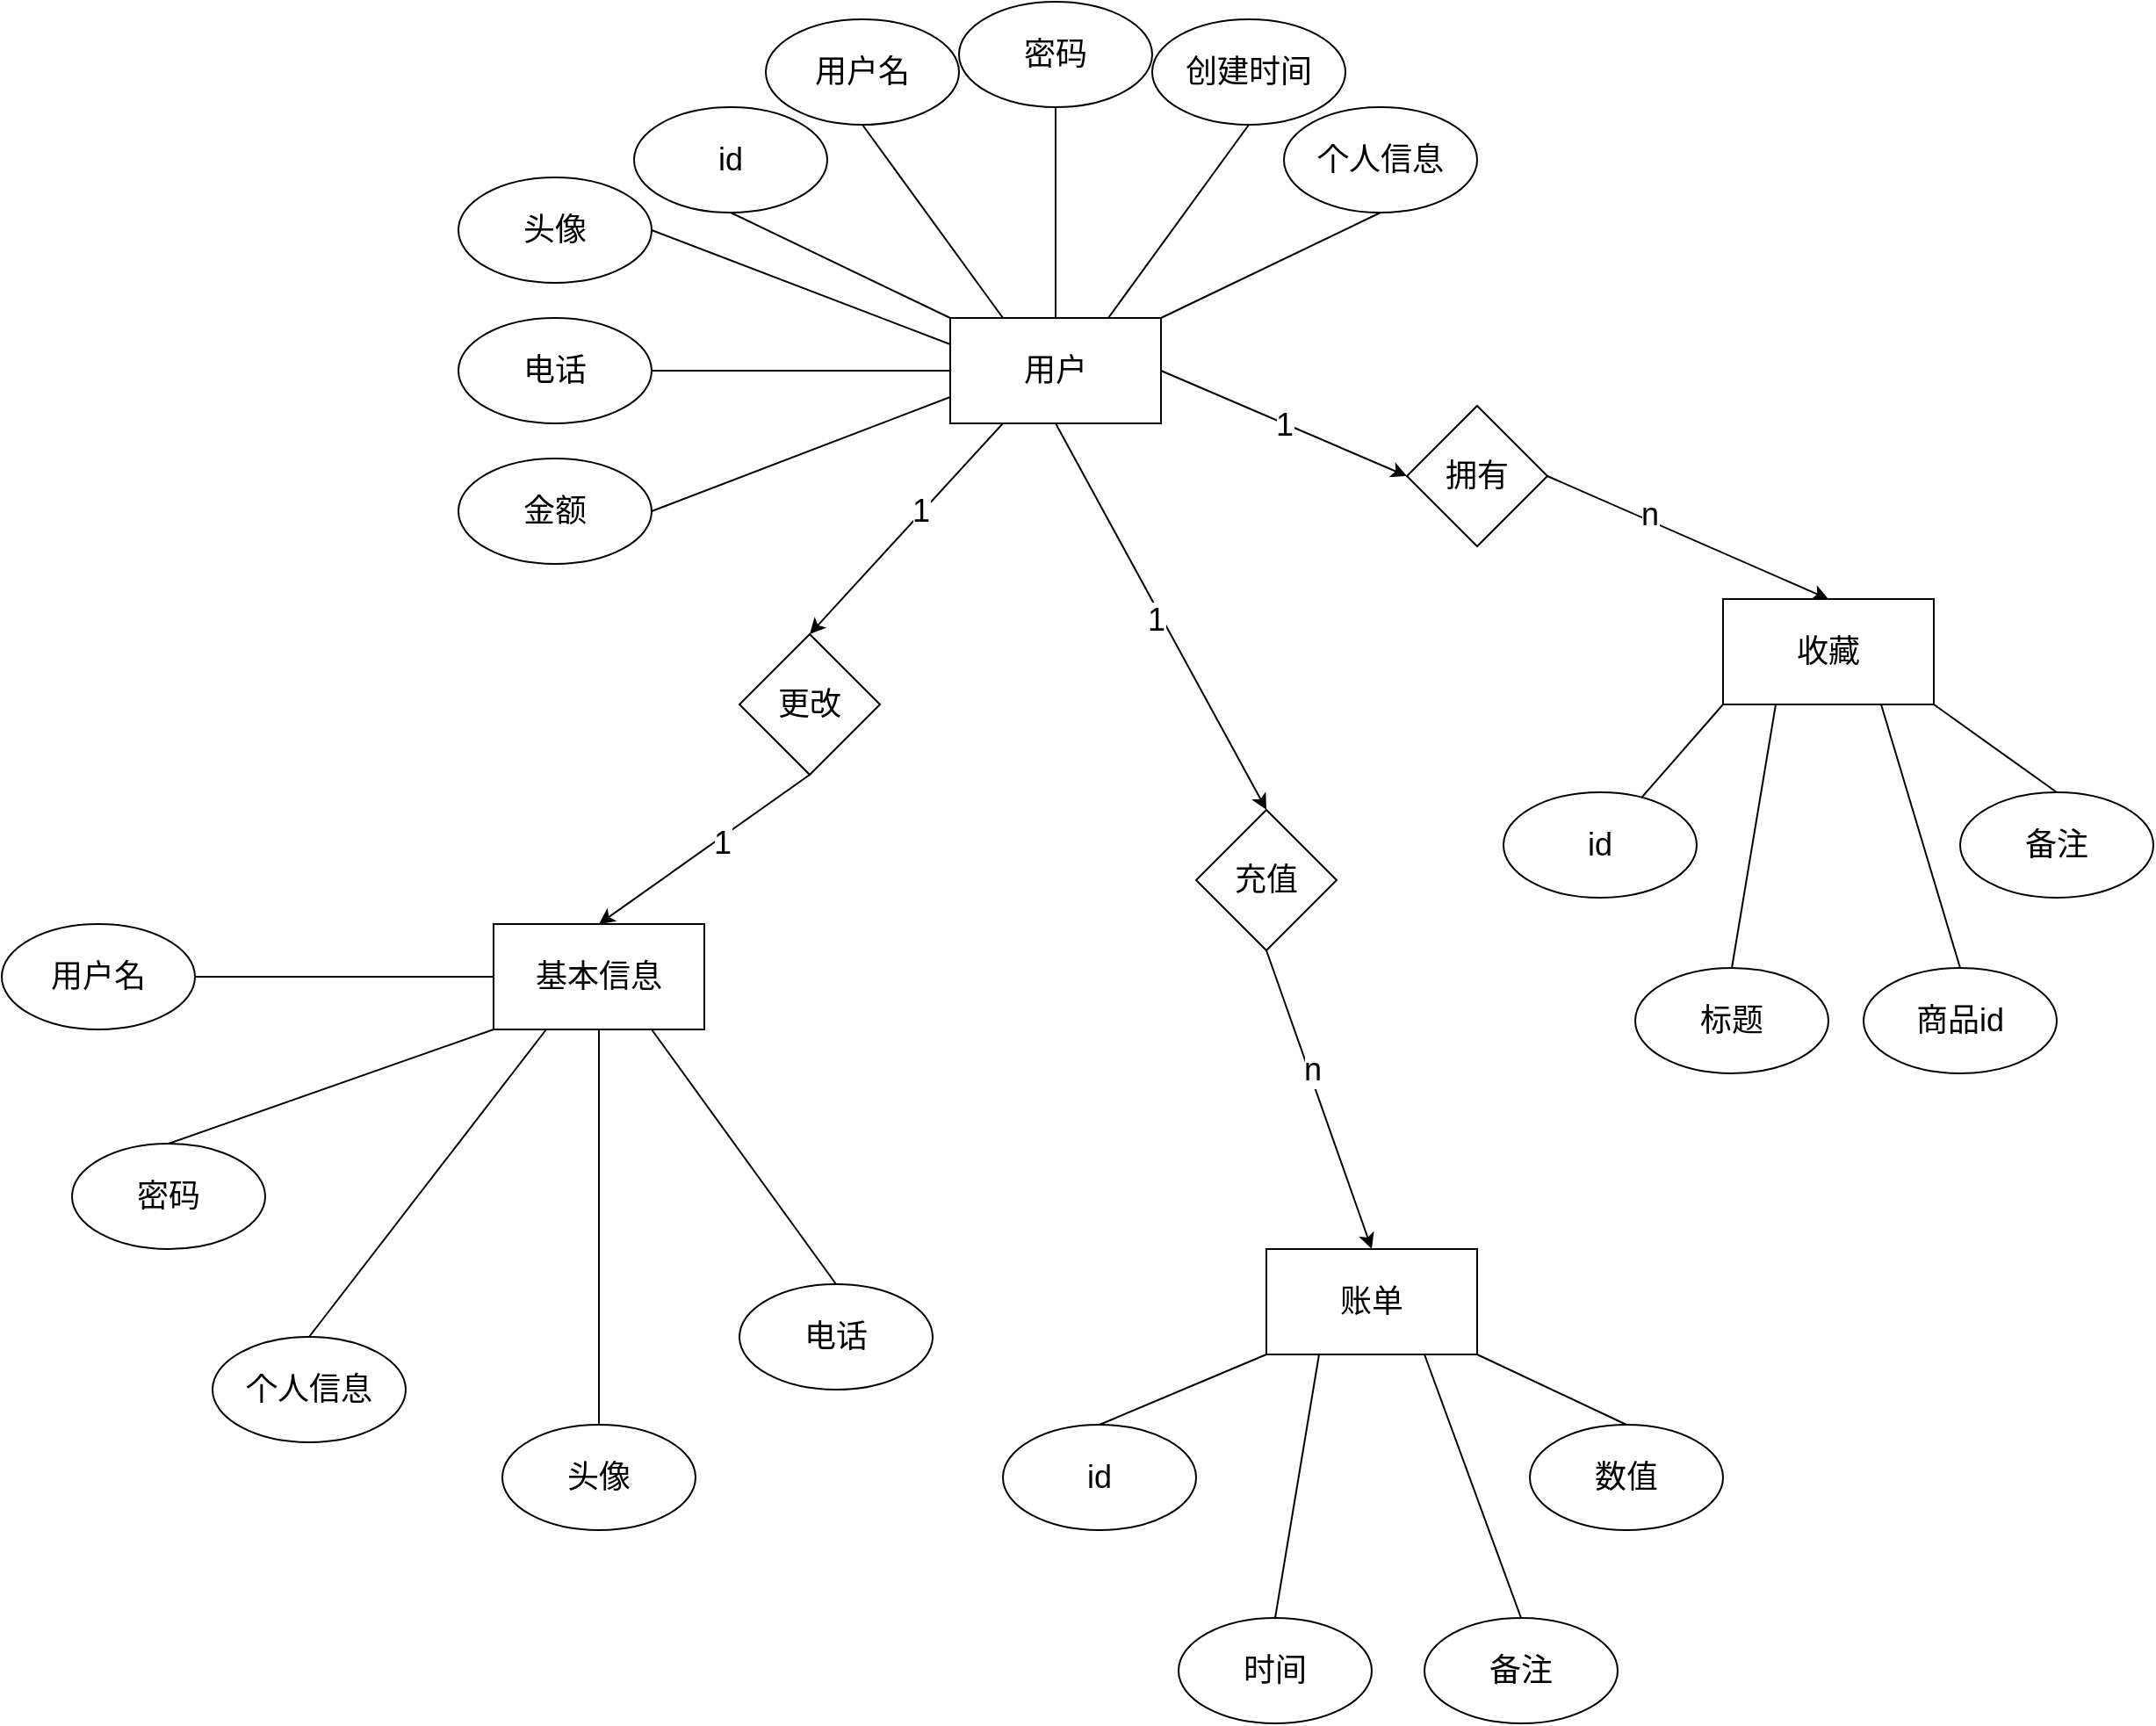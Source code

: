 <mxfile version="22.1.11" type="github">
  <diagram name="第 1 页" id="3jlHphtdO4E3uNvfyLha">
    <mxGraphModel dx="2282" dy="1035" grid="1" gridSize="10" guides="1" tooltips="1" connect="1" arrows="1" fold="1" page="1" pageScale="1" pageWidth="827" pageHeight="1169" math="0" shadow="0">
      <root>
        <mxCell id="0" />
        <mxCell id="1" parent="0" />
        <mxCell id="ewEKZoaJSPh1XdrwmUaL-1" style="rounded=0;orthogonalLoop=1;jettySize=auto;html=1;exitX=0.25;exitY=0;exitDx=0;exitDy=0;entryX=0.5;entryY=1;entryDx=0;entryDy=0;fontStyle=0;fontSize=18;endArrow=none;endFill=0;" edge="1" parent="1" source="ewEKZoaJSPh1XdrwmUaL-15" target="ewEKZoaJSPh1XdrwmUaL-17">
          <mxGeometry relative="1" as="geometry" />
        </mxCell>
        <mxCell id="ewEKZoaJSPh1XdrwmUaL-2" style="rounded=0;orthogonalLoop=1;jettySize=auto;html=1;exitX=0.5;exitY=0;exitDx=0;exitDy=0;entryX=0.5;entryY=1;entryDx=0;entryDy=0;fontStyle=0;fontSize=18;endArrow=none;endFill=0;" edge="1" parent="1" source="ewEKZoaJSPh1XdrwmUaL-15" target="ewEKZoaJSPh1XdrwmUaL-18">
          <mxGeometry relative="1" as="geometry" />
        </mxCell>
        <mxCell id="ewEKZoaJSPh1XdrwmUaL-3" style="rounded=0;orthogonalLoop=1;jettySize=auto;html=1;exitX=0.75;exitY=0;exitDx=0;exitDy=0;entryX=0.5;entryY=1;entryDx=0;entryDy=0;endArrow=none;endFill=0;" edge="1" parent="1" source="ewEKZoaJSPh1XdrwmUaL-15" target="ewEKZoaJSPh1XdrwmUaL-19">
          <mxGeometry relative="1" as="geometry" />
        </mxCell>
        <mxCell id="ewEKZoaJSPh1XdrwmUaL-4" style="rounded=0;orthogonalLoop=1;jettySize=auto;html=1;exitX=1;exitY=0;exitDx=0;exitDy=0;entryX=0.5;entryY=1;entryDx=0;entryDy=0;endArrow=none;endFill=0;" edge="1" parent="1" source="ewEKZoaJSPh1XdrwmUaL-15" target="ewEKZoaJSPh1XdrwmUaL-20">
          <mxGeometry relative="1" as="geometry" />
        </mxCell>
        <mxCell id="ewEKZoaJSPh1XdrwmUaL-5" style="rounded=0;orthogonalLoop=1;jettySize=auto;html=1;exitX=0;exitY=0;exitDx=0;exitDy=0;entryX=0.5;entryY=1;entryDx=0;entryDy=0;endArrow=none;endFill=0;" edge="1" parent="1" source="ewEKZoaJSPh1XdrwmUaL-15" target="ewEKZoaJSPh1XdrwmUaL-16">
          <mxGeometry relative="1" as="geometry" />
        </mxCell>
        <mxCell id="ewEKZoaJSPh1XdrwmUaL-6" style="rounded=0;orthogonalLoop=1;jettySize=auto;html=1;exitX=0;exitY=0.25;exitDx=0;exitDy=0;entryX=1;entryY=0.5;entryDx=0;entryDy=0;endArrow=none;endFill=0;" edge="1" parent="1" source="ewEKZoaJSPh1XdrwmUaL-15" target="ewEKZoaJSPh1XdrwmUaL-23">
          <mxGeometry relative="1" as="geometry" />
        </mxCell>
        <mxCell id="ewEKZoaJSPh1XdrwmUaL-7" style="rounded=0;orthogonalLoop=1;jettySize=auto;html=1;exitX=0;exitY=0.5;exitDx=0;exitDy=0;entryX=1;entryY=0.5;entryDx=0;entryDy=0;endArrow=none;endFill=0;" edge="1" parent="1" source="ewEKZoaJSPh1XdrwmUaL-15" target="ewEKZoaJSPh1XdrwmUaL-21">
          <mxGeometry relative="1" as="geometry" />
        </mxCell>
        <mxCell id="ewEKZoaJSPh1XdrwmUaL-8" style="rounded=0;orthogonalLoop=1;jettySize=auto;html=1;exitX=0;exitY=0.75;exitDx=0;exitDy=0;entryX=1;entryY=0.5;entryDx=0;entryDy=0;endArrow=none;endFill=0;fontSize=18;" edge="1" parent="1" source="ewEKZoaJSPh1XdrwmUaL-15" target="ewEKZoaJSPh1XdrwmUaL-22">
          <mxGeometry relative="1" as="geometry" />
        </mxCell>
        <mxCell id="ewEKZoaJSPh1XdrwmUaL-9" style="rounded=0;orthogonalLoop=1;jettySize=auto;html=1;exitX=1;exitY=0.5;exitDx=0;exitDy=0;entryX=0;entryY=0.5;entryDx=0;entryDy=0;" edge="1" parent="1" source="ewEKZoaJSPh1XdrwmUaL-15" target="ewEKZoaJSPh1XdrwmUaL-45">
          <mxGeometry relative="1" as="geometry" />
        </mxCell>
        <mxCell id="ewEKZoaJSPh1XdrwmUaL-10" value="1" style="edgeLabel;html=1;align=center;verticalAlign=middle;resizable=0;points=[];fontSize=18;" vertex="1" connectable="0" parent="ewEKZoaJSPh1XdrwmUaL-9">
          <mxGeometry x="-0.002" y="-1" relative="1" as="geometry">
            <mxPoint as="offset" />
          </mxGeometry>
        </mxCell>
        <mxCell id="ewEKZoaJSPh1XdrwmUaL-11" style="rounded=0;orthogonalLoop=1;jettySize=auto;html=1;exitX=0.5;exitY=1;exitDx=0;exitDy=0;entryX=0.5;entryY=0;entryDx=0;entryDy=0;fontSize=18;" edge="1" parent="1" source="ewEKZoaJSPh1XdrwmUaL-15" target="ewEKZoaJSPh1XdrwmUaL-39">
          <mxGeometry relative="1" as="geometry" />
        </mxCell>
        <mxCell id="ewEKZoaJSPh1XdrwmUaL-12" value="1" style="edgeLabel;html=1;align=center;verticalAlign=middle;resizable=0;points=[];fontSize=18;" vertex="1" connectable="0" parent="ewEKZoaJSPh1XdrwmUaL-11">
          <mxGeometry x="0.002" y="-4" relative="1" as="geometry">
            <mxPoint as="offset" />
          </mxGeometry>
        </mxCell>
        <mxCell id="ewEKZoaJSPh1XdrwmUaL-13" style="rounded=0;orthogonalLoop=1;jettySize=auto;html=1;exitX=0.25;exitY=1;exitDx=0;exitDy=0;entryX=0.5;entryY=0;entryDx=0;entryDy=0;fontSize=18;" edge="1" parent="1" source="ewEKZoaJSPh1XdrwmUaL-15" target="ewEKZoaJSPh1XdrwmUaL-42">
          <mxGeometry relative="1" as="geometry" />
        </mxCell>
        <mxCell id="ewEKZoaJSPh1XdrwmUaL-14" value="1" style="edgeLabel;html=1;align=center;verticalAlign=middle;resizable=0;points=[];fontSize=18;" vertex="1" connectable="0" parent="ewEKZoaJSPh1XdrwmUaL-13">
          <mxGeometry x="-0.156" y="-1" relative="1" as="geometry">
            <mxPoint as="offset" />
          </mxGeometry>
        </mxCell>
        <mxCell id="ewEKZoaJSPh1XdrwmUaL-15" value="用户" style="rounded=0;whiteSpace=wrap;html=1;fontStyle=0;fontSize=18;" vertex="1" parent="1">
          <mxGeometry x="140" y="210" width="120" height="60" as="geometry" />
        </mxCell>
        <mxCell id="ewEKZoaJSPh1XdrwmUaL-16" value="id" style="ellipse;whiteSpace=wrap;html=1;fontStyle=0;fontSize=18;" vertex="1" parent="1">
          <mxGeometry x="-40" y="90" width="110" height="60" as="geometry" />
        </mxCell>
        <mxCell id="ewEKZoaJSPh1XdrwmUaL-17" value="用户名" style="ellipse;whiteSpace=wrap;html=1;fontStyle=0;fontSize=18;" vertex="1" parent="1">
          <mxGeometry x="35" y="40" width="110" height="60" as="geometry" />
        </mxCell>
        <mxCell id="ewEKZoaJSPh1XdrwmUaL-18" value="密码" style="ellipse;whiteSpace=wrap;html=1;fontStyle=0;fontSize=18;" vertex="1" parent="1">
          <mxGeometry x="145" y="30" width="110" height="60" as="geometry" />
        </mxCell>
        <mxCell id="ewEKZoaJSPh1XdrwmUaL-19" value="创建时间" style="ellipse;whiteSpace=wrap;html=1;fontStyle=0;fontSize=18;" vertex="1" parent="1">
          <mxGeometry x="255" y="40" width="110" height="60" as="geometry" />
        </mxCell>
        <mxCell id="ewEKZoaJSPh1XdrwmUaL-20" value="个人信息" style="ellipse;whiteSpace=wrap;html=1;fontStyle=0;fontSize=18;" vertex="1" parent="1">
          <mxGeometry x="330" y="90" width="110" height="60" as="geometry" />
        </mxCell>
        <mxCell id="ewEKZoaJSPh1XdrwmUaL-21" value="电话" style="ellipse;whiteSpace=wrap;html=1;fontStyle=0;fontSize=18;" vertex="1" parent="1">
          <mxGeometry x="-140" y="210" width="110" height="60" as="geometry" />
        </mxCell>
        <mxCell id="ewEKZoaJSPh1XdrwmUaL-22" value="金额" style="ellipse;whiteSpace=wrap;html=1;fontStyle=0;fontSize=18;" vertex="1" parent="1">
          <mxGeometry x="-140" y="290" width="110" height="60" as="geometry" />
        </mxCell>
        <mxCell id="ewEKZoaJSPh1XdrwmUaL-23" value="头像" style="ellipse;whiteSpace=wrap;html=1;fontStyle=0;fontSize=18;" vertex="1" parent="1">
          <mxGeometry x="-140" y="130" width="110" height="60" as="geometry" />
        </mxCell>
        <mxCell id="ewEKZoaJSPh1XdrwmUaL-24" style="rounded=0;orthogonalLoop=1;jettySize=auto;html=1;exitX=0;exitY=0.5;exitDx=0;exitDy=0;endArrow=none;endFill=0;" edge="1" parent="1" source="ewEKZoaJSPh1XdrwmUaL-28" target="ewEKZoaJSPh1XdrwmUaL-51">
          <mxGeometry relative="1" as="geometry" />
        </mxCell>
        <mxCell id="ewEKZoaJSPh1XdrwmUaL-25" style="rounded=0;orthogonalLoop=1;jettySize=auto;html=1;exitX=0;exitY=1;exitDx=0;exitDy=0;entryX=0.5;entryY=0;entryDx=0;entryDy=0;endArrow=none;endFill=0;" edge="1" parent="1" source="ewEKZoaJSPh1XdrwmUaL-28" target="ewEKZoaJSPh1XdrwmUaL-46">
          <mxGeometry relative="1" as="geometry" />
        </mxCell>
        <mxCell id="ewEKZoaJSPh1XdrwmUaL-26" style="rounded=0;orthogonalLoop=1;jettySize=auto;html=1;exitX=0.25;exitY=1;exitDx=0;exitDy=0;entryX=0.5;entryY=0;entryDx=0;entryDy=0;endArrow=none;endFill=0;" edge="1" parent="1" source="ewEKZoaJSPh1XdrwmUaL-28" target="ewEKZoaJSPh1XdrwmUaL-47">
          <mxGeometry relative="1" as="geometry" />
        </mxCell>
        <mxCell id="ewEKZoaJSPh1XdrwmUaL-27" style="rounded=0;orthogonalLoop=1;jettySize=auto;html=1;exitX=0.5;exitY=1;exitDx=0;exitDy=0;endArrow=none;endFill=0;" edge="1" parent="1" source="ewEKZoaJSPh1XdrwmUaL-28" target="ewEKZoaJSPh1XdrwmUaL-54">
          <mxGeometry relative="1" as="geometry" />
        </mxCell>
        <mxCell id="ewEKZoaJSPh1XdrwmUaL-58" style="rounded=0;orthogonalLoop=1;jettySize=auto;html=1;exitX=0.75;exitY=1;exitDx=0;exitDy=0;entryX=0.5;entryY=0;entryDx=0;entryDy=0;endArrow=none;endFill=0;" edge="1" parent="1" source="ewEKZoaJSPh1XdrwmUaL-28" target="ewEKZoaJSPh1XdrwmUaL-57">
          <mxGeometry relative="1" as="geometry" />
        </mxCell>
        <mxCell id="ewEKZoaJSPh1XdrwmUaL-28" value="基本信息" style="rounded=0;whiteSpace=wrap;html=1;fontStyle=0;fontSize=18;" vertex="1" parent="1">
          <mxGeometry x="-120" y="555" width="120" height="60" as="geometry" />
        </mxCell>
        <mxCell id="ewEKZoaJSPh1XdrwmUaL-29" style="rounded=0;orthogonalLoop=1;jettySize=auto;html=1;exitX=0;exitY=1;exitDx=0;exitDy=0;endArrow=none;endFill=0;" edge="1" parent="1" source="ewEKZoaJSPh1XdrwmUaL-32" target="ewEKZoaJSPh1XdrwmUaL-52">
          <mxGeometry relative="1" as="geometry" />
        </mxCell>
        <mxCell id="ewEKZoaJSPh1XdrwmUaL-30" style="rounded=0;orthogonalLoop=1;jettySize=auto;html=1;exitX=0.25;exitY=1;exitDx=0;exitDy=0;entryX=0.5;entryY=0;entryDx=0;entryDy=0;endArrow=none;endFill=0;" edge="1" parent="1" source="ewEKZoaJSPh1XdrwmUaL-32" target="ewEKZoaJSPh1XdrwmUaL-48">
          <mxGeometry relative="1" as="geometry" />
        </mxCell>
        <mxCell id="ewEKZoaJSPh1XdrwmUaL-31" style="rounded=0;orthogonalLoop=1;jettySize=auto;html=1;exitX=1;exitY=1;exitDx=0;exitDy=0;entryX=0.5;entryY=0;entryDx=0;entryDy=0;endArrow=none;endFill=0;" edge="1" parent="1" source="ewEKZoaJSPh1XdrwmUaL-32" target="ewEKZoaJSPh1XdrwmUaL-53">
          <mxGeometry relative="1" as="geometry" />
        </mxCell>
        <mxCell id="ewEKZoaJSPh1XdrwmUaL-32" value="收藏" style="rounded=0;whiteSpace=wrap;html=1;fontStyle=0;fontSize=18;" vertex="1" parent="1">
          <mxGeometry x="580" y="370" width="120" height="60" as="geometry" />
        </mxCell>
        <mxCell id="ewEKZoaJSPh1XdrwmUaL-33" style="rounded=0;orthogonalLoop=1;jettySize=auto;html=1;exitX=0;exitY=1;exitDx=0;exitDy=0;entryX=0.5;entryY=0;entryDx=0;entryDy=0;endArrow=none;endFill=0;" edge="1" parent="1" source="ewEKZoaJSPh1XdrwmUaL-36" target="ewEKZoaJSPh1XdrwmUaL-50">
          <mxGeometry relative="1" as="geometry" />
        </mxCell>
        <mxCell id="ewEKZoaJSPh1XdrwmUaL-34" style="rounded=0;orthogonalLoop=1;jettySize=auto;html=1;exitX=0.25;exitY=1;exitDx=0;exitDy=0;entryX=0.5;entryY=0;entryDx=0;entryDy=0;endArrow=none;endFill=0;" edge="1" parent="1" source="ewEKZoaJSPh1XdrwmUaL-36" target="ewEKZoaJSPh1XdrwmUaL-49">
          <mxGeometry relative="1" as="geometry" />
        </mxCell>
        <mxCell id="ewEKZoaJSPh1XdrwmUaL-35" style="rounded=0;orthogonalLoop=1;jettySize=auto;html=1;exitX=1;exitY=1;exitDx=0;exitDy=0;entryX=0.5;entryY=0;entryDx=0;entryDy=0;endArrow=none;endFill=0;" edge="1" parent="1" source="ewEKZoaJSPh1XdrwmUaL-36" target="ewEKZoaJSPh1XdrwmUaL-55">
          <mxGeometry relative="1" as="geometry" />
        </mxCell>
        <mxCell id="ewEKZoaJSPh1XdrwmUaL-36" value="账单" style="rounded=0;whiteSpace=wrap;html=1;fontStyle=0;fontSize=18;" vertex="1" parent="1">
          <mxGeometry x="320" y="740" width="120" height="60" as="geometry" />
        </mxCell>
        <mxCell id="ewEKZoaJSPh1XdrwmUaL-37" style="rounded=0;orthogonalLoop=1;jettySize=auto;html=1;exitX=0.5;exitY=1;exitDx=0;exitDy=0;entryX=0.5;entryY=0;entryDx=0;entryDy=0;fontSize=18;" edge="1" parent="1" source="ewEKZoaJSPh1XdrwmUaL-39" target="ewEKZoaJSPh1XdrwmUaL-36">
          <mxGeometry relative="1" as="geometry" />
        </mxCell>
        <mxCell id="ewEKZoaJSPh1XdrwmUaL-38" value="n" style="edgeLabel;html=1;align=center;verticalAlign=middle;resizable=0;points=[];fontSize=18;" vertex="1" connectable="0" parent="ewEKZoaJSPh1XdrwmUaL-37">
          <mxGeometry x="-0.192" y="2" relative="1" as="geometry">
            <mxPoint as="offset" />
          </mxGeometry>
        </mxCell>
        <mxCell id="ewEKZoaJSPh1XdrwmUaL-39" value="充值" style="rhombus;whiteSpace=wrap;html=1;fontSize=18;" vertex="1" parent="1">
          <mxGeometry x="280" y="490" width="80" height="80" as="geometry" />
        </mxCell>
        <mxCell id="ewEKZoaJSPh1XdrwmUaL-40" style="rounded=0;orthogonalLoop=1;jettySize=auto;html=1;exitX=0.5;exitY=1;exitDx=0;exitDy=0;entryX=0.5;entryY=0;entryDx=0;entryDy=0;fontSize=18;" edge="1" parent="1" source="ewEKZoaJSPh1XdrwmUaL-42" target="ewEKZoaJSPh1XdrwmUaL-28">
          <mxGeometry relative="1" as="geometry" />
        </mxCell>
        <mxCell id="ewEKZoaJSPh1XdrwmUaL-41" value="1" style="edgeLabel;html=1;align=center;verticalAlign=middle;resizable=0;points=[];fontSize=18;" vertex="1" connectable="0" parent="ewEKZoaJSPh1XdrwmUaL-40">
          <mxGeometry x="-0.133" y="2" relative="1" as="geometry">
            <mxPoint as="offset" />
          </mxGeometry>
        </mxCell>
        <mxCell id="ewEKZoaJSPh1XdrwmUaL-42" value="更改" style="rhombus;whiteSpace=wrap;html=1;fontSize=18;" vertex="1" parent="1">
          <mxGeometry x="20" y="390" width="80" height="80" as="geometry" />
        </mxCell>
        <mxCell id="ewEKZoaJSPh1XdrwmUaL-43" style="rounded=0;orthogonalLoop=1;jettySize=auto;html=1;exitX=1;exitY=0.5;exitDx=0;exitDy=0;entryX=0.5;entryY=0;entryDx=0;entryDy=0;fontSize=18;" edge="1" parent="1" source="ewEKZoaJSPh1XdrwmUaL-45" target="ewEKZoaJSPh1XdrwmUaL-32">
          <mxGeometry relative="1" as="geometry">
            <mxPoint x="630" y="360" as="targetPoint" />
          </mxGeometry>
        </mxCell>
        <mxCell id="ewEKZoaJSPh1XdrwmUaL-44" value="n" style="edgeLabel;html=1;align=center;verticalAlign=middle;resizable=0;points=[];fontSize=18;" vertex="1" connectable="0" parent="ewEKZoaJSPh1XdrwmUaL-43">
          <mxGeometry x="-0.29" y="3" relative="1" as="geometry">
            <mxPoint as="offset" />
          </mxGeometry>
        </mxCell>
        <mxCell id="ewEKZoaJSPh1XdrwmUaL-45" value="拥有" style="rhombus;whiteSpace=wrap;html=1;fontSize=18;" vertex="1" parent="1">
          <mxGeometry x="400" y="260" width="80" height="80" as="geometry" />
        </mxCell>
        <mxCell id="ewEKZoaJSPh1XdrwmUaL-46" value="密码" style="ellipse;whiteSpace=wrap;html=1;fontStyle=0;fontSize=18;" vertex="1" parent="1">
          <mxGeometry x="-360" y="680" width="110" height="60" as="geometry" />
        </mxCell>
        <mxCell id="ewEKZoaJSPh1XdrwmUaL-47" value="个人信息" style="ellipse;whiteSpace=wrap;html=1;fontStyle=0;fontSize=18;" vertex="1" parent="1">
          <mxGeometry x="-280" y="790" width="110" height="60" as="geometry" />
        </mxCell>
        <mxCell id="ewEKZoaJSPh1XdrwmUaL-48" value="标题" style="ellipse;whiteSpace=wrap;html=1;fontStyle=0;fontSize=18;" vertex="1" parent="1">
          <mxGeometry x="530" y="580" width="110" height="60" as="geometry" />
        </mxCell>
        <mxCell id="ewEKZoaJSPh1XdrwmUaL-49" value="时间" style="ellipse;whiteSpace=wrap;html=1;fontStyle=0;fontSize=18;" vertex="1" parent="1">
          <mxGeometry x="270" y="950" width="110" height="60" as="geometry" />
        </mxCell>
        <mxCell id="ewEKZoaJSPh1XdrwmUaL-50" value="id" style="ellipse;whiteSpace=wrap;html=1;fontStyle=0;fontSize=18;" vertex="1" parent="1">
          <mxGeometry x="170" y="840" width="110" height="60" as="geometry" />
        </mxCell>
        <mxCell id="ewEKZoaJSPh1XdrwmUaL-51" value="用户名" style="ellipse;whiteSpace=wrap;html=1;fontStyle=0;fontSize=18;" vertex="1" parent="1">
          <mxGeometry x="-400" y="555" width="110" height="60" as="geometry" />
        </mxCell>
        <mxCell id="ewEKZoaJSPh1XdrwmUaL-52" value="id" style="ellipse;whiteSpace=wrap;html=1;fontStyle=0;fontSize=18;" vertex="1" parent="1">
          <mxGeometry x="455" y="480" width="110" height="60" as="geometry" />
        </mxCell>
        <mxCell id="ewEKZoaJSPh1XdrwmUaL-53" value="备注" style="ellipse;whiteSpace=wrap;html=1;fontStyle=0;fontSize=18;" vertex="1" parent="1">
          <mxGeometry x="715" y="480" width="110" height="60" as="geometry" />
        </mxCell>
        <mxCell id="ewEKZoaJSPh1XdrwmUaL-54" value="头像" style="ellipse;whiteSpace=wrap;html=1;fontStyle=0;fontSize=18;" vertex="1" parent="1">
          <mxGeometry x="-115" y="840" width="110" height="60" as="geometry" />
        </mxCell>
        <mxCell id="ewEKZoaJSPh1XdrwmUaL-55" value="数值" style="ellipse;whiteSpace=wrap;html=1;fontStyle=0;fontSize=18;" vertex="1" parent="1">
          <mxGeometry x="470" y="840" width="110" height="60" as="geometry" />
        </mxCell>
        <mxCell id="ewEKZoaJSPh1XdrwmUaL-57" value="电话" style="ellipse;whiteSpace=wrap;html=1;fontStyle=0;fontSize=18;" vertex="1" parent="1">
          <mxGeometry x="20" y="760" width="110" height="60" as="geometry" />
        </mxCell>
        <mxCell id="ewEKZoaJSPh1XdrwmUaL-59" value="备注" style="ellipse;whiteSpace=wrap;html=1;fontStyle=0;fontSize=18;" vertex="1" parent="1">
          <mxGeometry x="410" y="950" width="110" height="60" as="geometry" />
        </mxCell>
        <mxCell id="ewEKZoaJSPh1XdrwmUaL-60" style="rounded=0;orthogonalLoop=1;jettySize=auto;html=1;exitX=0.75;exitY=1;exitDx=0;exitDy=0;entryX=0.5;entryY=0;entryDx=0;entryDy=0;endArrow=none;endFill=0;" edge="1" parent="1" source="ewEKZoaJSPh1XdrwmUaL-36" target="ewEKZoaJSPh1XdrwmUaL-59">
          <mxGeometry relative="1" as="geometry">
            <mxPoint x="360" y="810" as="sourcePoint" />
            <mxPoint x="335" y="960" as="targetPoint" />
          </mxGeometry>
        </mxCell>
        <mxCell id="ewEKZoaJSPh1XdrwmUaL-61" style="rounded=0;orthogonalLoop=1;jettySize=auto;html=1;exitX=0.75;exitY=1;exitDx=0;exitDy=0;entryX=0.5;entryY=0;entryDx=0;entryDy=0;endArrow=none;endFill=0;" edge="1" parent="1" source="ewEKZoaJSPh1XdrwmUaL-32" target="ewEKZoaJSPh1XdrwmUaL-62">
          <mxGeometry relative="1" as="geometry">
            <mxPoint x="620" y="440" as="sourcePoint" />
            <mxPoint x="595" y="590" as="targetPoint" />
          </mxGeometry>
        </mxCell>
        <mxCell id="ewEKZoaJSPh1XdrwmUaL-62" value="商品id" style="ellipse;whiteSpace=wrap;html=1;fontStyle=0;fontSize=18;" vertex="1" parent="1">
          <mxGeometry x="660" y="580" width="110" height="60" as="geometry" />
        </mxCell>
      </root>
    </mxGraphModel>
  </diagram>
</mxfile>
